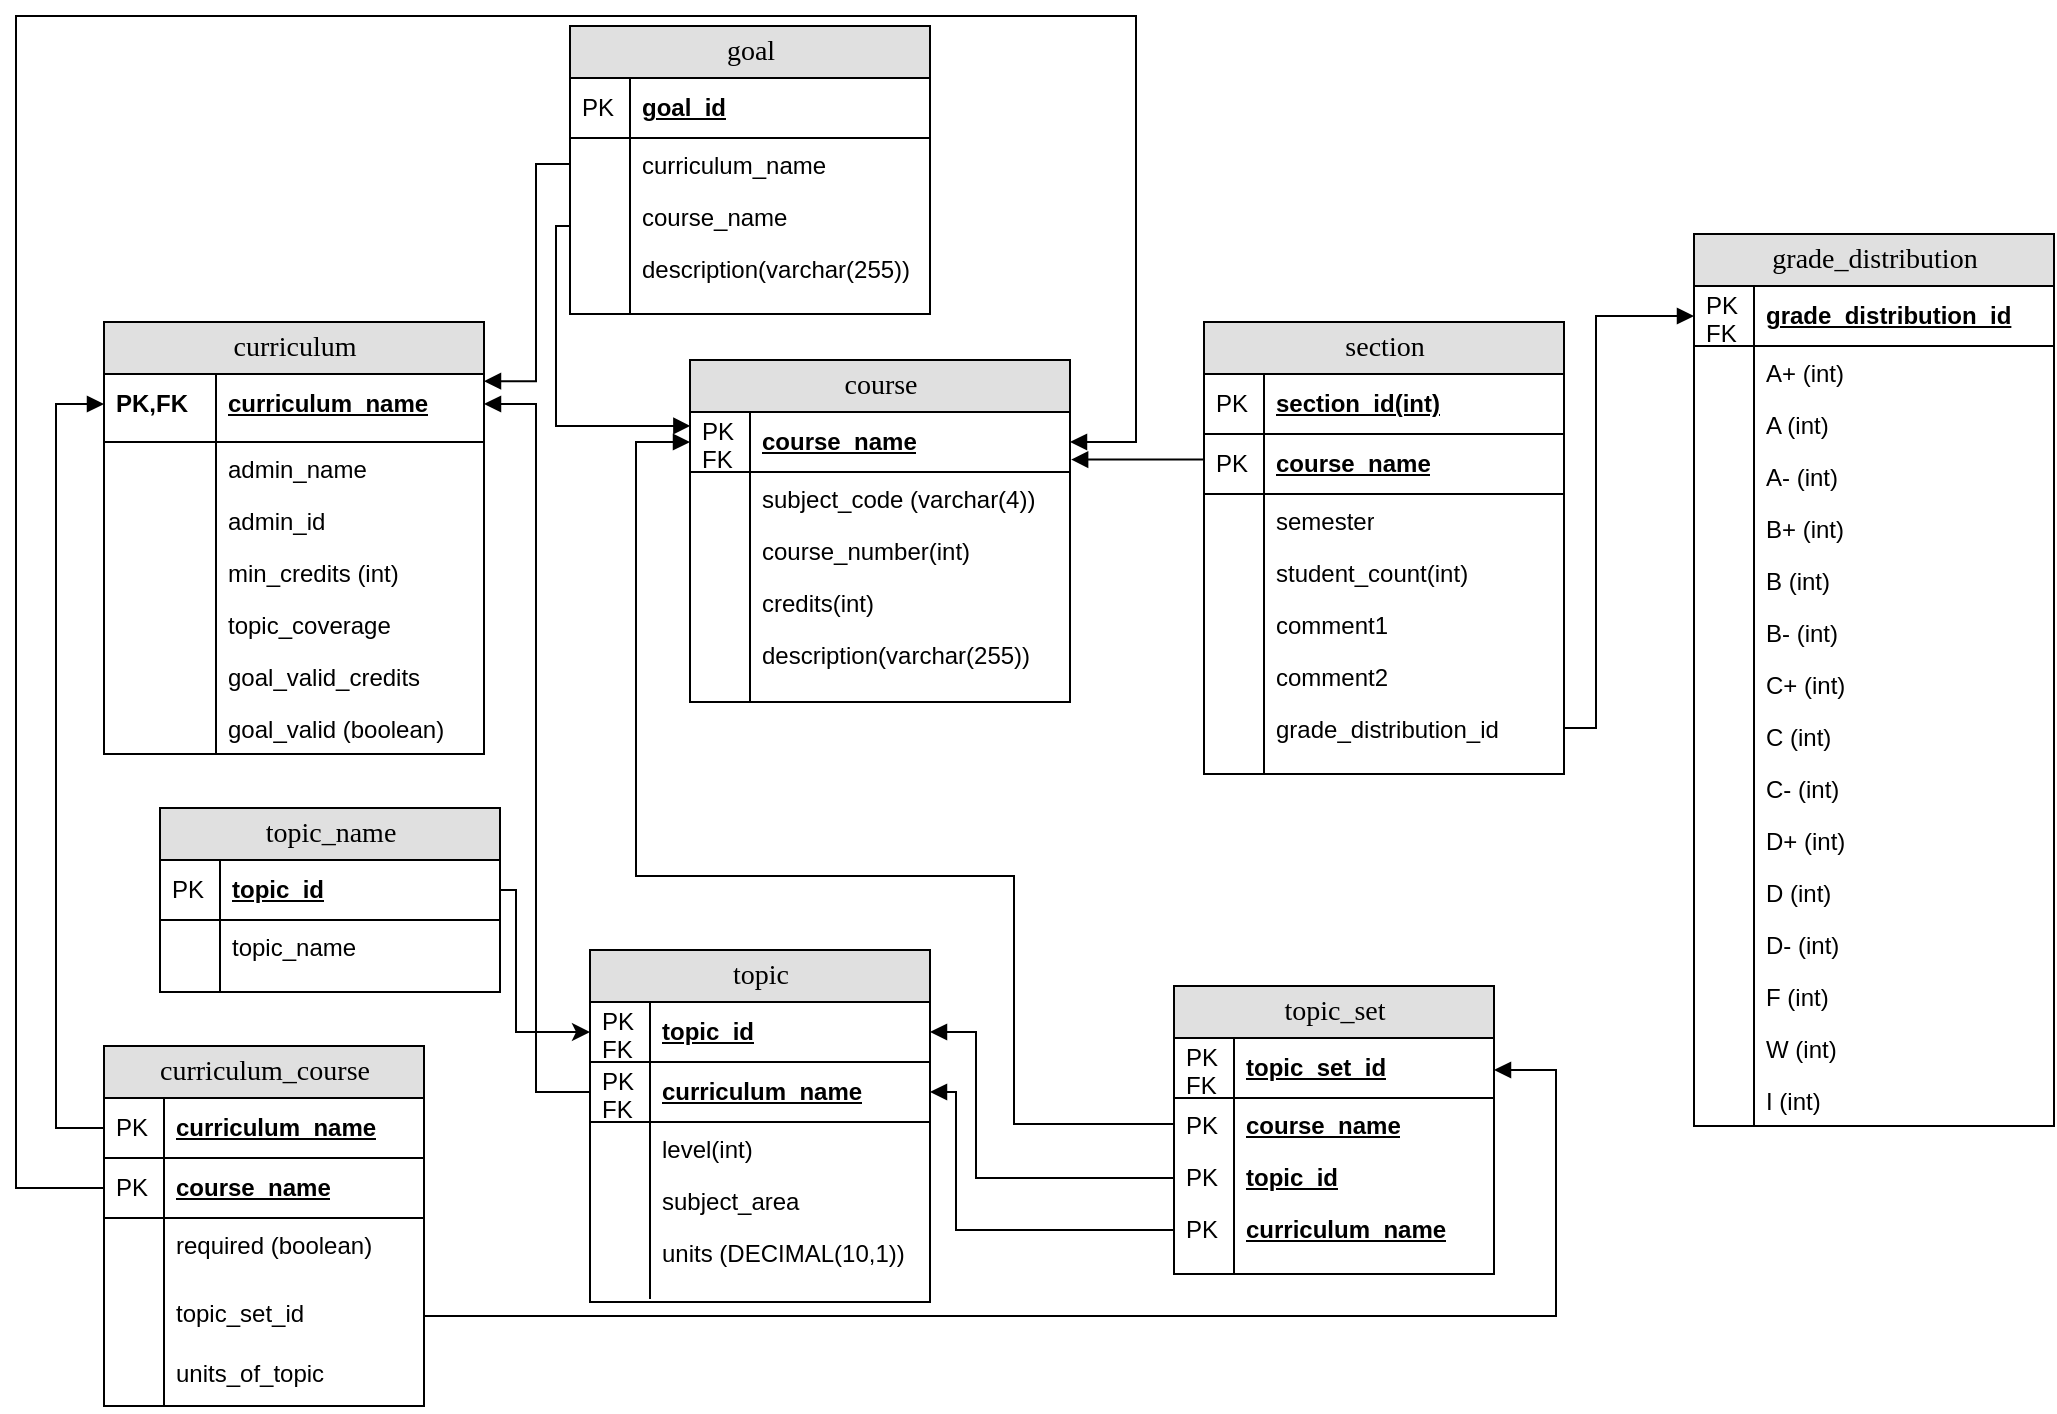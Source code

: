 <mxfile version="10.6.0" type="device"><diagram name="Page-1" id="e56a1550-8fbb-45ad-956c-1786394a9013"><mxGraphModel dx="1010" dy="550" grid="1" gridSize="10" guides="1" tooltips="1" connect="1" arrows="1" fold="1" page="1" pageScale="1" pageWidth="1100" pageHeight="850" background="#ffffff" math="0" shadow="0"><root><mxCell id="0"/><mxCell id="1" parent="0"/><mxCell id="2e49270ec7c68f3f-1" value="curriculum" style="swimlane;html=1;fontStyle=0;childLayout=stackLayout;horizontal=1;startSize=26;fillColor=#e0e0e0;horizontalStack=0;resizeParent=1;resizeLast=0;collapsible=1;marginBottom=0;swimlaneFillColor=#ffffff;align=center;rounded=0;shadow=0;comic=0;labelBackgroundColor=none;strokeColor=#000000;strokeWidth=1;fontFamily=Verdana;fontSize=14;fontColor=#000000;" parent="1" vertex="1"><mxGeometry x="84" y="220" width="190" height="216" as="geometry"/></mxCell><mxCell id="2e49270ec7c68f3f-2" value="curriculum_name" style="shape=partialRectangle;top=0;left=0;right=0;bottom=0;html=1;align=left;verticalAlign=middle;fillColor=none;spacingLeft=60;spacingRight=4;whiteSpace=wrap;overflow=hidden;rotatable=0;points=[[0,0.5],[1,0.5]];portConstraint=eastwest;dropTarget=0;fontStyle=5;" parent="2e49270ec7c68f3f-1" vertex="1"><mxGeometry y="26" width="190" height="30" as="geometry"/></mxCell><mxCell id="2e49270ec7c68f3f-3" value="PK,FK" style="shape=partialRectangle;fontStyle=1;top=0;left=0;bottom=0;html=1;fillColor=none;align=left;verticalAlign=middle;spacingLeft=4;spacingRight=4;whiteSpace=wrap;overflow=hidden;rotatable=0;points=[];portConstraint=eastwest;part=1;" parent="2e49270ec7c68f3f-2" vertex="1" connectable="0"><mxGeometry width="56" height="30" as="geometry"/></mxCell><mxCell id="2e49270ec7c68f3f-4" value="" style="shape=partialRectangle;top=0;left=0;right=0;bottom=1;html=1;align=left;verticalAlign=middle;fillColor=none;spacingLeft=60;spacingRight=4;whiteSpace=wrap;overflow=hidden;rotatable=0;points=[[0,0.5],[1,0.5]];portConstraint=eastwest;dropTarget=0;fontStyle=5;" parent="2e49270ec7c68f3f-1" vertex="1"><mxGeometry y="56" width="190" height="4" as="geometry"/></mxCell><mxCell id="2e49270ec7c68f3f-5" value="" style="shape=partialRectangle;fontStyle=1;top=0;left=0;bottom=0;html=1;fillColor=none;align=left;verticalAlign=middle;spacingLeft=4;spacingRight=4;whiteSpace=wrap;overflow=hidden;rotatable=0;points=[];portConstraint=eastwest;part=1;" parent="2e49270ec7c68f3f-4" vertex="1" connectable="0"><mxGeometry width="56" height="4" as="geometry"/></mxCell><mxCell id="2e49270ec7c68f3f-6" value="admin_name" style="shape=partialRectangle;top=0;left=0;right=0;bottom=0;html=1;align=left;verticalAlign=top;fillColor=none;spacingLeft=60;spacingRight=4;whiteSpace=wrap;overflow=hidden;rotatable=0;points=[[0,0.5],[1,0.5]];portConstraint=eastwest;dropTarget=0;" parent="2e49270ec7c68f3f-1" vertex="1"><mxGeometry y="60" width="190" height="26" as="geometry"/></mxCell><mxCell id="2e49270ec7c68f3f-7" value="" style="shape=partialRectangle;top=0;left=0;bottom=0;html=1;fillColor=none;align=left;verticalAlign=top;spacingLeft=4;spacingRight=4;whiteSpace=wrap;overflow=hidden;rotatable=0;points=[];portConstraint=eastwest;part=1;" parent="2e49270ec7c68f3f-6" vertex="1" connectable="0"><mxGeometry width="56" height="26" as="geometry"/></mxCell><mxCell id="1NP_ENVJfkthEMLnDEpo-22" value="admin_id" style="shape=partialRectangle;top=0;left=0;right=0;bottom=0;html=1;align=left;verticalAlign=top;fillColor=none;spacingLeft=60;spacingRight=4;whiteSpace=wrap;overflow=hidden;rotatable=0;points=[[0,0.5],[1,0.5]];portConstraint=eastwest;dropTarget=0;" parent="2e49270ec7c68f3f-1" vertex="1"><mxGeometry y="86" width="190" height="26" as="geometry"/></mxCell><mxCell id="1NP_ENVJfkthEMLnDEpo-23" value="" style="shape=partialRectangle;top=0;left=0;bottom=0;html=1;fillColor=none;align=left;verticalAlign=top;spacingLeft=4;spacingRight=4;whiteSpace=wrap;overflow=hidden;rotatable=0;points=[];portConstraint=eastwest;part=1;" parent="1NP_ENVJfkthEMLnDEpo-22" vertex="1" connectable="0"><mxGeometry width="56" height="26" as="geometry"/></mxCell><mxCell id="1NP_ENVJfkthEMLnDEpo-17" value="min_credits (int)" style="shape=partialRectangle;top=0;left=0;right=0;bottom=0;html=1;align=left;verticalAlign=top;fillColor=none;spacingLeft=60;spacingRight=4;whiteSpace=wrap;overflow=hidden;rotatable=0;points=[[0,0.5],[1,0.5]];portConstraint=eastwest;dropTarget=0;" parent="2e49270ec7c68f3f-1" vertex="1"><mxGeometry y="112" width="190" height="26" as="geometry"/></mxCell><mxCell id="1NP_ENVJfkthEMLnDEpo-18" value="" style="shape=partialRectangle;top=0;left=0;bottom=0;html=1;fillColor=none;align=left;verticalAlign=top;spacingLeft=4;spacingRight=4;whiteSpace=wrap;overflow=hidden;rotatable=0;points=[];portConstraint=eastwest;part=1;" parent="1NP_ENVJfkthEMLnDEpo-17" vertex="1" connectable="0"><mxGeometry width="56" height="26" as="geometry"/></mxCell><mxCell id="bF1Doxp5PEbgqjPNnk5F-12" value="topic_coverage" style="shape=partialRectangle;top=0;left=0;right=0;bottom=0;html=1;align=left;verticalAlign=top;fillColor=none;spacingLeft=60;spacingRight=4;whiteSpace=wrap;overflow=hidden;rotatable=0;points=[[0,0.5],[1,0.5]];portConstraint=eastwest;dropTarget=0;" parent="2e49270ec7c68f3f-1" vertex="1"><mxGeometry y="138" width="190" height="26" as="geometry"/></mxCell><mxCell id="bF1Doxp5PEbgqjPNnk5F-13" value="" style="shape=partialRectangle;top=0;left=0;bottom=0;html=1;fillColor=none;align=left;verticalAlign=top;spacingLeft=4;spacingRight=4;whiteSpace=wrap;overflow=hidden;rotatable=0;points=[];portConstraint=eastwest;part=1;" parent="bF1Doxp5PEbgqjPNnk5F-12" vertex="1" connectable="0"><mxGeometry width="56" height="26" as="geometry"/></mxCell><mxCell id="bF1Doxp5PEbgqjPNnk5F-32" value="goal_valid_credits" style="shape=partialRectangle;top=0;left=0;right=0;bottom=0;html=1;align=left;verticalAlign=top;fillColor=none;spacingLeft=60;spacingRight=4;whiteSpace=wrap;overflow=hidden;rotatable=0;points=[[0,0.5],[1,0.5]];portConstraint=eastwest;dropTarget=0;" parent="2e49270ec7c68f3f-1" vertex="1"><mxGeometry y="164" width="190" height="26" as="geometry"/></mxCell><mxCell id="bF1Doxp5PEbgqjPNnk5F-33" value="" style="shape=partialRectangle;top=0;left=0;bottom=0;html=1;fillColor=none;align=left;verticalAlign=top;spacingLeft=4;spacingRight=4;whiteSpace=wrap;overflow=hidden;rotatable=0;points=[];portConstraint=eastwest;part=1;" parent="bF1Doxp5PEbgqjPNnk5F-32" vertex="1" connectable="0"><mxGeometry width="56" height="26" as="geometry"/></mxCell><mxCell id="bF1Doxp5PEbgqjPNnk5F-34" value="goal_valid (boolean)" style="shape=partialRectangle;top=0;left=0;right=0;bottom=0;html=1;align=left;verticalAlign=top;fillColor=none;spacingLeft=60;spacingRight=4;whiteSpace=wrap;overflow=hidden;rotatable=0;points=[[0,0.5],[1,0.5]];portConstraint=eastwest;dropTarget=0;" parent="2e49270ec7c68f3f-1" vertex="1"><mxGeometry y="190" width="190" height="26" as="geometry"/></mxCell><mxCell id="bF1Doxp5PEbgqjPNnk5F-35" value="" style="shape=partialRectangle;top=0;left=0;bottom=0;html=1;fillColor=none;align=left;verticalAlign=top;spacingLeft=4;spacingRight=4;whiteSpace=wrap;overflow=hidden;rotatable=0;points=[];portConstraint=eastwest;part=1;" parent="bF1Doxp5PEbgqjPNnk5F-34" vertex="1" connectable="0"><mxGeometry width="56" height="26" as="geometry"/></mxCell><mxCell id="2e49270ec7c68f3f-8" value="course" style="swimlane;html=1;fontStyle=0;childLayout=stackLayout;horizontal=1;startSize=26;fillColor=#e0e0e0;horizontalStack=0;resizeParent=1;resizeLast=0;collapsible=1;marginBottom=0;swimlaneFillColor=#ffffff;align=center;rounded=0;shadow=0;comic=0;labelBackgroundColor=none;strokeColor=#000000;strokeWidth=1;fontFamily=Verdana;fontSize=14;fontColor=#000000;swimlaneLine=1;" parent="1" vertex="1"><mxGeometry x="377" y="239" width="190" height="171" as="geometry"/></mxCell><mxCell id="1NP_ENVJfkthEMLnDEpo-185" value="course_name&lt;br&gt;" style="shape=partialRectangle;top=0;left=0;right=0;bottom=1;html=1;align=left;verticalAlign=middle;fillColor=none;spacingLeft=34;spacingRight=4;whiteSpace=wrap;overflow=hidden;rotatable=0;points=[[0,0.5],[1,0.5]];portConstraint=eastwest;dropTarget=0;fontStyle=5;" parent="2e49270ec7c68f3f-8" vertex="1"><mxGeometry y="26" width="190" height="30" as="geometry"/></mxCell><mxCell id="1NP_ENVJfkthEMLnDEpo-186" value="PK&lt;br&gt;FK&lt;br&gt;" style="shape=partialRectangle;top=0;left=0;bottom=0;html=1;fillColor=none;align=left;verticalAlign=middle;spacingLeft=4;spacingRight=4;whiteSpace=wrap;overflow=hidden;rotatable=0;points=[];portConstraint=eastwest;part=1;" parent="1NP_ENVJfkthEMLnDEpo-185" vertex="1" connectable="0"><mxGeometry width="30" height="30" as="geometry"/></mxCell><mxCell id="2e49270ec7c68f3f-11" value="subject_code (varchar(4))" style="shape=partialRectangle;top=0;left=0;right=0;bottom=0;html=1;align=left;verticalAlign=top;fillColor=none;spacingLeft=34;spacingRight=4;whiteSpace=wrap;overflow=hidden;rotatable=0;points=[[0,0.5],[1,0.5]];portConstraint=eastwest;dropTarget=0;" parent="2e49270ec7c68f3f-8" vertex="1"><mxGeometry y="56" width="190" height="26" as="geometry"/></mxCell><mxCell id="2e49270ec7c68f3f-12" value="" style="shape=partialRectangle;top=0;left=0;bottom=0;html=1;fillColor=none;align=left;verticalAlign=top;spacingLeft=4;spacingRight=4;whiteSpace=wrap;overflow=hidden;rotatable=0;points=[];portConstraint=eastwest;part=1;" parent="2e49270ec7c68f3f-11" vertex="1" connectable="0"><mxGeometry width="30" height="26" as="geometry"/></mxCell><mxCell id="2e49270ec7c68f3f-13" value="course_number(int)" style="shape=partialRectangle;top=0;left=0;right=0;bottom=0;html=1;align=left;verticalAlign=top;fillColor=none;spacingLeft=34;spacingRight=4;whiteSpace=wrap;overflow=hidden;rotatable=0;points=[[0,0.5],[1,0.5]];portConstraint=eastwest;dropTarget=0;" parent="2e49270ec7c68f3f-8" vertex="1"><mxGeometry y="82" width="190" height="26" as="geometry"/></mxCell><mxCell id="2e49270ec7c68f3f-14" value="" style="shape=partialRectangle;top=0;left=0;bottom=0;html=1;fillColor=none;align=left;verticalAlign=top;spacingLeft=4;spacingRight=4;whiteSpace=wrap;overflow=hidden;rotatable=0;points=[];portConstraint=eastwest;part=1;" parent="2e49270ec7c68f3f-13" vertex="1" connectable="0"><mxGeometry width="30" height="26" as="geometry"/></mxCell><mxCell id="2e49270ec7c68f3f-15" value="credits(int)" style="shape=partialRectangle;top=0;left=0;right=0;bottom=0;html=1;align=left;verticalAlign=top;fillColor=none;spacingLeft=34;spacingRight=4;whiteSpace=wrap;overflow=hidden;rotatable=0;points=[[0,0.5],[1,0.5]];portConstraint=eastwest;dropTarget=0;" parent="2e49270ec7c68f3f-8" vertex="1"><mxGeometry y="108" width="190" height="26" as="geometry"/></mxCell><mxCell id="2e49270ec7c68f3f-16" value="" style="shape=partialRectangle;top=0;left=0;bottom=0;html=1;fillColor=none;align=left;verticalAlign=top;spacingLeft=4;spacingRight=4;whiteSpace=wrap;overflow=hidden;rotatable=0;points=[];portConstraint=eastwest;part=1;" parent="2e49270ec7c68f3f-15" vertex="1" connectable="0"><mxGeometry width="30" height="26" as="geometry"/></mxCell><mxCell id="1NP_ENVJfkthEMLnDEpo-75" value="description(varchar(255))&lt;br&gt;&lt;br&gt;" style="shape=partialRectangle;top=0;left=0;right=0;bottom=0;html=1;align=left;verticalAlign=top;fillColor=none;spacingLeft=34;spacingRight=4;whiteSpace=wrap;overflow=hidden;rotatable=0;points=[[0,0.5],[1,0.5]];portConstraint=eastwest;dropTarget=0;" parent="2e49270ec7c68f3f-8" vertex="1"><mxGeometry y="134" width="190" height="26" as="geometry"/></mxCell><mxCell id="1NP_ENVJfkthEMLnDEpo-76" value="" style="shape=partialRectangle;top=0;left=0;bottom=0;html=1;fillColor=none;align=left;verticalAlign=top;spacingLeft=4;spacingRight=4;whiteSpace=wrap;overflow=hidden;rotatable=0;points=[];portConstraint=eastwest;part=1;" parent="1NP_ENVJfkthEMLnDEpo-75" vertex="1" connectable="0"><mxGeometry width="30" height="26" as="geometry"/></mxCell><mxCell id="2e49270ec7c68f3f-17" value="" style="shape=partialRectangle;top=0;left=0;right=0;bottom=0;html=1;align=left;verticalAlign=top;fillColor=none;spacingLeft=34;spacingRight=4;whiteSpace=wrap;overflow=hidden;rotatable=0;points=[[0,0.5],[1,0.5]];portConstraint=eastwest;dropTarget=0;" parent="2e49270ec7c68f3f-8" vertex="1"><mxGeometry y="160" width="190" height="10" as="geometry"/></mxCell><mxCell id="2e49270ec7c68f3f-18" value="" style="shape=partialRectangle;top=0;left=0;bottom=0;html=1;fillColor=none;align=left;verticalAlign=top;spacingLeft=4;spacingRight=4;whiteSpace=wrap;overflow=hidden;rotatable=0;points=[];portConstraint=eastwest;part=1;" parent="2e49270ec7c68f3f-17" vertex="1" connectable="0"><mxGeometry width="30" height="10" as="geometry"/></mxCell><mxCell id="2e49270ec7c68f3f-19" value="topic" style="swimlane;html=1;fontStyle=0;childLayout=stackLayout;horizontal=1;startSize=26;fillColor=#e0e0e0;horizontalStack=0;resizeParent=1;resizeLast=0;collapsible=1;marginBottom=0;swimlaneFillColor=#ffffff;align=center;rounded=0;shadow=0;comic=0;labelBackgroundColor=none;strokeColor=#000000;strokeWidth=1;fontFamily=Verdana;fontSize=14;fontColor=#000000;" parent="1" vertex="1"><mxGeometry x="327" y="534" width="170" height="176" as="geometry"/></mxCell><mxCell id="1NP_ENVJfkthEMLnDEpo-183" value="topic_id&lt;br&gt;" style="shape=partialRectangle;top=0;left=0;right=0;bottom=1;html=1;align=left;verticalAlign=middle;fillColor=none;spacingLeft=34;spacingRight=4;whiteSpace=wrap;overflow=hidden;rotatable=0;points=[[0,0.5],[1,0.5]];portConstraint=eastwest;dropTarget=0;fontStyle=5;" parent="2e49270ec7c68f3f-19" vertex="1"><mxGeometry y="26" width="170" height="30" as="geometry"/></mxCell><mxCell id="1NP_ENVJfkthEMLnDEpo-184" value="PK&lt;br&gt;FK&lt;br&gt;" style="shape=partialRectangle;top=0;left=0;bottom=0;html=1;fillColor=none;align=left;verticalAlign=middle;spacingLeft=4;spacingRight=4;whiteSpace=wrap;overflow=hidden;rotatable=0;points=[];portConstraint=eastwest;part=1;" parent="1NP_ENVJfkthEMLnDEpo-183" vertex="1" connectable="0"><mxGeometry width="30" height="30" as="geometry"/></mxCell><mxCell id="1NP_ENVJfkthEMLnDEpo-87" value="curriculum_name&lt;br&gt;" style="shape=partialRectangle;top=0;left=0;right=0;bottom=1;html=1;align=left;verticalAlign=middle;fillColor=none;spacingLeft=34;spacingRight=4;whiteSpace=wrap;overflow=hidden;rotatable=0;points=[[0,0.5],[1,0.5]];portConstraint=eastwest;dropTarget=0;fontStyle=5;" parent="2e49270ec7c68f3f-19" vertex="1"><mxGeometry y="56" width="170" height="30" as="geometry"/></mxCell><mxCell id="1NP_ENVJfkthEMLnDEpo-88" value="PK&lt;br&gt;FK&lt;br&gt;" style="shape=partialRectangle;top=0;left=0;bottom=0;html=1;fillColor=none;align=left;verticalAlign=middle;spacingLeft=4;spacingRight=4;whiteSpace=wrap;overflow=hidden;rotatable=0;points=[];portConstraint=eastwest;part=1;" parent="1NP_ENVJfkthEMLnDEpo-87" vertex="1" connectable="0"><mxGeometry width="30" height="30" as="geometry"/></mxCell><mxCell id="2e49270ec7c68f3f-24" value="level(int)" style="shape=partialRectangle;top=0;left=0;right=0;bottom=0;html=1;align=left;verticalAlign=top;fillColor=none;spacingLeft=34;spacingRight=4;whiteSpace=wrap;overflow=hidden;rotatable=0;points=[[0,0.5],[1,0.5]];portConstraint=eastwest;dropTarget=0;" parent="2e49270ec7c68f3f-19" vertex="1"><mxGeometry y="86" width="170" height="26" as="geometry"/></mxCell><mxCell id="2e49270ec7c68f3f-25" value="" style="shape=partialRectangle;top=0;left=0;bottom=0;html=1;fillColor=none;align=left;verticalAlign=top;spacingLeft=4;spacingRight=4;whiteSpace=wrap;overflow=hidden;rotatable=0;points=[];portConstraint=eastwest;part=1;" parent="2e49270ec7c68f3f-24" vertex="1" connectable="0"><mxGeometry width="30" height="26" as="geometry"/></mxCell><mxCell id="2e49270ec7c68f3f-26" value="subject_area" style="shape=partialRectangle;top=0;left=0;right=0;bottom=0;html=1;align=left;verticalAlign=top;fillColor=none;spacingLeft=34;spacingRight=4;whiteSpace=wrap;overflow=hidden;rotatable=0;points=[[0,0.5],[1,0.5]];portConstraint=eastwest;dropTarget=0;" parent="2e49270ec7c68f3f-19" vertex="1"><mxGeometry y="112" width="170" height="26" as="geometry"/></mxCell><mxCell id="2e49270ec7c68f3f-27" value="" style="shape=partialRectangle;top=0;left=0;bottom=0;html=1;fillColor=none;align=left;verticalAlign=top;spacingLeft=4;spacingRight=4;whiteSpace=wrap;overflow=hidden;rotatable=0;points=[];portConstraint=eastwest;part=1;" parent="2e49270ec7c68f3f-26" vertex="1" connectable="0"><mxGeometry width="30" height="26" as="geometry"/></mxCell><mxCell id="1NP_ENVJfkthEMLnDEpo-81" value="units (DECIMAL(10,1))" style="shape=partialRectangle;top=0;left=0;right=0;bottom=0;html=1;align=left;verticalAlign=top;fillColor=none;spacingLeft=34;spacingRight=4;whiteSpace=wrap;overflow=hidden;rotatable=0;points=[[0,0.5],[1,0.5]];portConstraint=eastwest;dropTarget=0;" parent="2e49270ec7c68f3f-19" vertex="1"><mxGeometry y="138" width="170" height="26" as="geometry"/></mxCell><mxCell id="1NP_ENVJfkthEMLnDEpo-82" value="" style="shape=partialRectangle;top=0;left=0;bottom=0;html=1;fillColor=none;align=left;verticalAlign=top;spacingLeft=4;spacingRight=4;whiteSpace=wrap;overflow=hidden;rotatable=0;points=[];portConstraint=eastwest;part=1;" parent="1NP_ENVJfkthEMLnDEpo-81" vertex="1" connectable="0"><mxGeometry width="30" height="26" as="geometry"/></mxCell><mxCell id="2e49270ec7c68f3f-28" value="" style="shape=partialRectangle;top=0;left=0;right=0;bottom=0;html=1;align=left;verticalAlign=top;fillColor=none;spacingLeft=34;spacingRight=4;whiteSpace=wrap;overflow=hidden;rotatable=0;points=[[0,0.5],[1,0.5]];portConstraint=eastwest;dropTarget=0;" parent="2e49270ec7c68f3f-19" vertex="1"><mxGeometry y="164" width="170" height="10" as="geometry"/></mxCell><mxCell id="2e49270ec7c68f3f-29" value="" style="shape=partialRectangle;top=0;left=0;bottom=0;html=1;fillColor=none;align=left;verticalAlign=top;spacingLeft=4;spacingRight=4;whiteSpace=wrap;overflow=hidden;rotatable=0;points=[];portConstraint=eastwest;part=1;" parent="2e49270ec7c68f3f-28" vertex="1" connectable="0"><mxGeometry width="30" height="10" as="geometry"/></mxCell><mxCell id="2e49270ec7c68f3f-30" value="topic_set" style="swimlane;html=1;fontStyle=0;childLayout=stackLayout;horizontal=1;startSize=26;fillColor=#e0e0e0;horizontalStack=0;resizeParent=1;resizeLast=0;collapsible=1;marginBottom=0;swimlaneFillColor=#ffffff;align=center;rounded=0;shadow=0;comic=0;labelBackgroundColor=none;strokeColor=#000000;strokeWidth=1;fontFamily=Verdana;fontSize=14;fontColor=#000000;" parent="1" vertex="1"><mxGeometry x="619" y="552" width="160" height="144" as="geometry"/></mxCell><mxCell id="1NP_ENVJfkthEMLnDEpo-83" value="topic_set_id" style="shape=partialRectangle;top=0;left=0;right=0;bottom=1;html=1;align=left;verticalAlign=middle;fillColor=none;spacingLeft=34;spacingRight=4;whiteSpace=wrap;overflow=hidden;rotatable=0;points=[[0,0.5],[1,0.5]];portConstraint=eastwest;dropTarget=0;fontStyle=5;" parent="2e49270ec7c68f3f-30" vertex="1"><mxGeometry y="26" width="160" height="30" as="geometry"/></mxCell><mxCell id="1NP_ENVJfkthEMLnDEpo-84" value="PK&lt;br&gt;FK&lt;br&gt;" style="shape=partialRectangle;top=0;left=0;bottom=0;html=1;fillColor=none;align=left;verticalAlign=middle;spacingLeft=4;spacingRight=4;whiteSpace=wrap;overflow=hidden;rotatable=0;points=[];portConstraint=eastwest;part=1;" parent="1NP_ENVJfkthEMLnDEpo-83" vertex="1" connectable="0"><mxGeometry width="30" height="30" as="geometry"/></mxCell><mxCell id="2e49270ec7c68f3f-33" value="&lt;span&gt;course_name&lt;/span&gt;" style="shape=partialRectangle;top=0;left=0;right=0;bottom=0;html=1;align=left;verticalAlign=top;fillColor=none;spacingLeft=34;spacingRight=4;whiteSpace=wrap;overflow=hidden;rotatable=0;points=[[0,0.5],[1,0.5]];portConstraint=eastwest;dropTarget=0;fontStyle=5" parent="2e49270ec7c68f3f-30" vertex="1"><mxGeometry y="56" width="160" height="26" as="geometry"/></mxCell><mxCell id="2e49270ec7c68f3f-34" value="PK" style="shape=partialRectangle;top=0;left=0;bottom=0;html=1;fillColor=none;align=left;verticalAlign=top;spacingLeft=4;spacingRight=4;whiteSpace=wrap;overflow=hidden;rotatable=0;points=[];portConstraint=eastwest;part=1;" parent="2e49270ec7c68f3f-33" vertex="1" connectable="0"><mxGeometry width="30" height="26" as="geometry"/></mxCell><mxCell id="bF1Doxp5PEbgqjPNnk5F-4" value="&lt;span&gt;topic_id&lt;/span&gt;&lt;br&gt;" style="shape=partialRectangle;top=0;left=0;right=0;bottom=0;html=1;align=left;verticalAlign=top;fillColor=none;spacingLeft=34;spacingRight=4;whiteSpace=wrap;overflow=hidden;rotatable=0;points=[[0,0.5],[1,0.5]];portConstraint=eastwest;dropTarget=0;fontStyle=5" parent="2e49270ec7c68f3f-30" vertex="1"><mxGeometry y="82" width="160" height="26" as="geometry"/></mxCell><mxCell id="bF1Doxp5PEbgqjPNnk5F-5" value="PK" style="shape=partialRectangle;top=0;left=0;bottom=0;html=1;fillColor=none;align=left;verticalAlign=top;spacingLeft=4;spacingRight=4;whiteSpace=wrap;overflow=hidden;rotatable=0;points=[];portConstraint=eastwest;part=1;" parent="bF1Doxp5PEbgqjPNnk5F-4" vertex="1" connectable="0"><mxGeometry width="30" height="26" as="geometry"/></mxCell><mxCell id="bF1Doxp5PEbgqjPNnk5F-6" value="&lt;span&gt;curriculum_name&lt;/span&gt;&lt;br&gt;" style="shape=partialRectangle;top=0;left=0;right=0;bottom=0;html=1;align=left;verticalAlign=top;fillColor=none;spacingLeft=34;spacingRight=4;whiteSpace=wrap;overflow=hidden;rotatable=0;points=[[0,0.5],[1,0.5]];portConstraint=eastwest;dropTarget=0;fontStyle=5" parent="2e49270ec7c68f3f-30" vertex="1"><mxGeometry y="108" width="160" height="26" as="geometry"/></mxCell><mxCell id="bF1Doxp5PEbgqjPNnk5F-7" value="PK" style="shape=partialRectangle;top=0;left=0;bottom=0;html=1;fillColor=none;align=left;verticalAlign=top;spacingLeft=4;spacingRight=4;whiteSpace=wrap;overflow=hidden;rotatable=0;points=[];portConstraint=eastwest;part=1;" parent="bF1Doxp5PEbgqjPNnk5F-6" vertex="1" connectable="0"><mxGeometry width="30" height="26" as="geometry"/></mxCell><mxCell id="2e49270ec7c68f3f-39" value="" style="shape=partialRectangle;top=0;left=0;right=0;bottom=0;html=1;align=left;verticalAlign=top;fillColor=none;spacingLeft=34;spacingRight=4;whiteSpace=wrap;overflow=hidden;rotatable=0;points=[[0,0.5],[1,0.5]];portConstraint=eastwest;dropTarget=0;" parent="2e49270ec7c68f3f-30" vertex="1"><mxGeometry y="134" width="160" height="10" as="geometry"/></mxCell><mxCell id="2e49270ec7c68f3f-40" value="" style="shape=partialRectangle;top=0;left=0;bottom=0;html=1;fillColor=none;align=left;verticalAlign=top;spacingLeft=4;spacingRight=4;whiteSpace=wrap;overflow=hidden;rotatable=0;points=[];portConstraint=eastwest;part=1;" parent="2e49270ec7c68f3f-39" vertex="1" connectable="0"><mxGeometry width="30" height="10" as="geometry"/></mxCell><mxCell id="2e49270ec7c68f3f-80" value="curriculum_course" style="swimlane;html=1;fontStyle=0;childLayout=stackLayout;horizontal=1;startSize=26;fillColor=#e0e0e0;horizontalStack=0;resizeParent=1;resizeLast=0;collapsible=1;marginBottom=0;swimlaneFillColor=#ffffff;align=center;rounded=0;shadow=0;comic=0;labelBackgroundColor=none;strokeColor=#000000;strokeWidth=1;fontFamily=Verdana;fontSize=14;fontColor=#000000;" parent="1" vertex="1"><mxGeometry x="84" y="582" width="160" height="180" as="geometry"/></mxCell><mxCell id="1NP_ENVJfkthEMLnDEpo-202" value="curriculum_name&lt;br&gt;" style="shape=partialRectangle;top=0;left=0;right=0;bottom=1;html=1;align=left;verticalAlign=middle;fillColor=none;spacingLeft=34;spacingRight=4;whiteSpace=wrap;overflow=hidden;rotatable=0;points=[[0,0.5],[1,0.5]];portConstraint=eastwest;dropTarget=0;fontStyle=5;" parent="2e49270ec7c68f3f-80" vertex="1"><mxGeometry y="26" width="160" height="30" as="geometry"/></mxCell><mxCell id="1NP_ENVJfkthEMLnDEpo-203" value="PK" style="shape=partialRectangle;top=0;left=0;bottom=0;html=1;fillColor=none;align=left;verticalAlign=middle;spacingLeft=4;spacingRight=4;whiteSpace=wrap;overflow=hidden;rotatable=0;points=[];portConstraint=eastwest;part=1;" parent="1NP_ENVJfkthEMLnDEpo-202" vertex="1" connectable="0"><mxGeometry width="30" height="30" as="geometry"/></mxCell><mxCell id="2e49270ec7c68f3f-81" value="course_name&lt;br&gt;" style="shape=partialRectangle;top=0;left=0;right=0;bottom=1;html=1;align=left;verticalAlign=middle;fillColor=none;spacingLeft=34;spacingRight=4;whiteSpace=wrap;overflow=hidden;rotatable=0;points=[[0,0.5],[1,0.5]];portConstraint=eastwest;dropTarget=0;fontStyle=5;" parent="2e49270ec7c68f3f-80" vertex="1"><mxGeometry y="56" width="160" height="30" as="geometry"/></mxCell><mxCell id="2e49270ec7c68f3f-82" value="PK" style="shape=partialRectangle;top=0;left=0;bottom=0;html=1;fillColor=none;align=left;verticalAlign=middle;spacingLeft=4;spacingRight=4;whiteSpace=wrap;overflow=hidden;rotatable=0;points=[];portConstraint=eastwest;part=1;" parent="2e49270ec7c68f3f-81" vertex="1" connectable="0"><mxGeometry width="30" height="30" as="geometry"/></mxCell><mxCell id="2e49270ec7c68f3f-83" value="required (boolean)" style="shape=partialRectangle;top=0;left=0;right=0;bottom=0;html=1;align=left;verticalAlign=top;fillColor=none;spacingLeft=34;spacingRight=4;whiteSpace=wrap;overflow=hidden;rotatable=0;points=[[0,0.5],[1,0.5]];portConstraint=eastwest;dropTarget=0;" parent="2e49270ec7c68f3f-80" vertex="1"><mxGeometry y="86" width="160" height="34" as="geometry"/></mxCell><mxCell id="2e49270ec7c68f3f-84" value="" style="shape=partialRectangle;top=0;left=0;bottom=0;html=1;fillColor=none;align=left;verticalAlign=top;spacingLeft=4;spacingRight=4;whiteSpace=wrap;overflow=hidden;rotatable=0;points=[];portConstraint=eastwest;part=1;" parent="2e49270ec7c68f3f-83" vertex="1" connectable="0"><mxGeometry width="30" height="34" as="geometry"/></mxCell><mxCell id="2e49270ec7c68f3f-85" value="topic_set_id" style="shape=partialRectangle;top=0;left=0;right=0;bottom=0;html=1;align=left;verticalAlign=top;fillColor=none;spacingLeft=34;spacingRight=4;whiteSpace=wrap;overflow=hidden;rotatable=0;points=[[0,0.5],[1,0.5]];portConstraint=eastwest;dropTarget=0;" parent="2e49270ec7c68f3f-80" vertex="1"><mxGeometry y="120" width="160" height="30" as="geometry"/></mxCell><mxCell id="2e49270ec7c68f3f-86" value="" style="shape=partialRectangle;top=0;left=0;bottom=0;html=1;fillColor=none;align=left;verticalAlign=top;spacingLeft=4;spacingRight=4;whiteSpace=wrap;overflow=hidden;rotatable=0;points=[];portConstraint=eastwest;part=1;" parent="2e49270ec7c68f3f-85" vertex="1" connectable="0"><mxGeometry width="30" height="30" as="geometry"/></mxCell><mxCell id="bF1Doxp5PEbgqjPNnk5F-10" value="units_of_topic" style="shape=partialRectangle;top=0;left=0;right=0;bottom=0;html=1;align=left;verticalAlign=top;fillColor=none;spacingLeft=34;spacingRight=4;whiteSpace=wrap;overflow=hidden;rotatable=0;points=[[0,0.5],[1,0.5]];portConstraint=eastwest;dropTarget=0;" parent="2e49270ec7c68f3f-80" vertex="1"><mxGeometry y="150" width="160" height="30" as="geometry"/></mxCell><mxCell id="bF1Doxp5PEbgqjPNnk5F-11" value="" style="shape=partialRectangle;top=0;left=0;bottom=0;html=1;fillColor=none;align=left;verticalAlign=top;spacingLeft=4;spacingRight=4;whiteSpace=wrap;overflow=hidden;rotatable=0;points=[];portConstraint=eastwest;part=1;" parent="bF1Doxp5PEbgqjPNnk5F-10" vertex="1" connectable="0"><mxGeometry width="30" height="30" as="geometry"/></mxCell><mxCell id="1NP_ENVJfkthEMLnDEpo-91" value="goal" style="swimlane;html=1;fontStyle=0;childLayout=stackLayout;horizontal=1;startSize=26;fillColor=#e0e0e0;horizontalStack=0;resizeParent=1;resizeLast=0;collapsible=1;marginBottom=0;swimlaneFillColor=#ffffff;align=center;rounded=0;shadow=0;comic=0;labelBackgroundColor=none;strokeColor=#000000;strokeWidth=1;fontFamily=Verdana;fontSize=14;fontColor=#000000;swimlaneLine=1;" parent="1" vertex="1"><mxGeometry x="317" y="72" width="180" height="144" as="geometry"/></mxCell><mxCell id="1NP_ENVJfkthEMLnDEpo-92" value="goal_id" style="shape=partialRectangle;top=0;left=0;right=0;bottom=1;html=1;align=left;verticalAlign=middle;fillColor=none;spacingLeft=34;spacingRight=4;whiteSpace=wrap;overflow=hidden;rotatable=0;points=[[0,0.5],[1,0.5]];portConstraint=eastwest;dropTarget=0;fontStyle=5;" parent="1NP_ENVJfkthEMLnDEpo-91" vertex="1"><mxGeometry y="26" width="180" height="30" as="geometry"/></mxCell><mxCell id="1NP_ENVJfkthEMLnDEpo-93" value="PK&lt;br&gt;" style="shape=partialRectangle;top=0;left=0;bottom=0;html=1;fillColor=none;align=left;verticalAlign=middle;spacingLeft=4;spacingRight=4;whiteSpace=wrap;overflow=hidden;rotatable=0;points=[];portConstraint=eastwest;part=1;" parent="1NP_ENVJfkthEMLnDEpo-92" vertex="1" connectable="0"><mxGeometry width="30" height="30" as="geometry"/></mxCell><mxCell id="1NP_ENVJfkthEMLnDEpo-94" value="curriculum_name" style="shape=partialRectangle;top=0;left=0;right=0;bottom=0;html=1;align=left;verticalAlign=top;fillColor=none;spacingLeft=34;spacingRight=4;whiteSpace=wrap;overflow=hidden;rotatable=0;points=[[0,0.5],[1,0.5]];portConstraint=eastwest;dropTarget=0;" parent="1NP_ENVJfkthEMLnDEpo-91" vertex="1"><mxGeometry y="56" width="180" height="26" as="geometry"/></mxCell><mxCell id="1NP_ENVJfkthEMLnDEpo-95" value="" style="shape=partialRectangle;top=0;left=0;bottom=0;html=1;fillColor=none;align=left;verticalAlign=top;spacingLeft=4;spacingRight=4;whiteSpace=wrap;overflow=hidden;rotatable=0;points=[];portConstraint=eastwest;part=1;" parent="1NP_ENVJfkthEMLnDEpo-94" vertex="1" connectable="0"><mxGeometry width="30" height="26" as="geometry"/></mxCell><mxCell id="bF1Doxp5PEbgqjPNnk5F-26" value="course_name" style="shape=partialRectangle;top=0;left=0;right=0;bottom=0;html=1;align=left;verticalAlign=top;fillColor=none;spacingLeft=34;spacingRight=4;whiteSpace=wrap;overflow=hidden;rotatable=0;points=[[0,0.5],[1,0.5]];portConstraint=eastwest;dropTarget=0;" parent="1NP_ENVJfkthEMLnDEpo-91" vertex="1"><mxGeometry y="82" width="180" height="26" as="geometry"/></mxCell><mxCell id="bF1Doxp5PEbgqjPNnk5F-27" value="" style="shape=partialRectangle;top=0;left=0;bottom=0;html=1;fillColor=none;align=left;verticalAlign=top;spacingLeft=4;spacingRight=4;whiteSpace=wrap;overflow=hidden;rotatable=0;points=[];portConstraint=eastwest;part=1;" parent="bF1Doxp5PEbgqjPNnk5F-26" vertex="1" connectable="0"><mxGeometry width="30" height="26" as="geometry"/></mxCell><mxCell id="bF1Doxp5PEbgqjPNnk5F-24" value="description(varchar(255))" style="shape=partialRectangle;top=0;left=0;right=0;bottom=0;html=1;align=left;verticalAlign=top;fillColor=none;spacingLeft=34;spacingRight=4;whiteSpace=wrap;overflow=hidden;rotatable=0;points=[[0,0.5],[1,0.5]];portConstraint=eastwest;dropTarget=0;" parent="1NP_ENVJfkthEMLnDEpo-91" vertex="1"><mxGeometry y="108" width="180" height="26" as="geometry"/></mxCell><mxCell id="bF1Doxp5PEbgqjPNnk5F-25" value="" style="shape=partialRectangle;top=0;left=0;bottom=0;html=1;fillColor=none;align=left;verticalAlign=top;spacingLeft=4;spacingRight=4;whiteSpace=wrap;overflow=hidden;rotatable=0;points=[];portConstraint=eastwest;part=1;" parent="bF1Doxp5PEbgqjPNnk5F-24" vertex="1" connectable="0"><mxGeometry width="30" height="26" as="geometry"/></mxCell><mxCell id="1NP_ENVJfkthEMLnDEpo-104" value="" style="shape=partialRectangle;top=0;left=0;right=0;bottom=0;html=1;align=left;verticalAlign=top;fillColor=none;spacingLeft=34;spacingRight=4;whiteSpace=wrap;overflow=hidden;rotatable=0;points=[[0,0.5],[1,0.5]];portConstraint=eastwest;dropTarget=0;" parent="1NP_ENVJfkthEMLnDEpo-91" vertex="1"><mxGeometry y="134" width="180" height="10" as="geometry"/></mxCell><mxCell id="1NP_ENVJfkthEMLnDEpo-105" value="" style="shape=partialRectangle;top=0;left=0;bottom=0;html=1;fillColor=none;align=left;verticalAlign=top;spacingLeft=4;spacingRight=4;whiteSpace=wrap;overflow=hidden;rotatable=0;points=[];portConstraint=eastwest;part=1;" parent="1NP_ENVJfkthEMLnDEpo-104" vertex="1" connectable="0"><mxGeometry width="30" height="10" as="geometry"/></mxCell><mxCell id="1NP_ENVJfkthEMLnDEpo-117" value="section" style="swimlane;html=1;fontStyle=0;childLayout=stackLayout;horizontal=1;startSize=26;fillColor=#e0e0e0;horizontalStack=0;resizeParent=1;resizeLast=0;collapsible=1;marginBottom=0;swimlaneFillColor=#ffffff;align=center;rounded=0;shadow=0;comic=0;labelBackgroundColor=none;strokeColor=#000000;strokeWidth=1;fontFamily=Verdana;fontSize=14;fontColor=#000000;swimlaneLine=1;" parent="1" vertex="1"><mxGeometry x="634" y="220" width="180" height="226" as="geometry"/></mxCell><mxCell id="1NP_ENVJfkthEMLnDEpo-118" value="section_id(int)" style="shape=partialRectangle;top=0;left=0;right=0;bottom=1;html=1;align=left;verticalAlign=middle;fillColor=none;spacingLeft=34;spacingRight=4;whiteSpace=wrap;overflow=hidden;rotatable=0;points=[[0,0.5],[1,0.5]];portConstraint=eastwest;dropTarget=0;fontStyle=5;" parent="1NP_ENVJfkthEMLnDEpo-117" vertex="1"><mxGeometry y="26" width="180" height="30" as="geometry"/></mxCell><mxCell id="1NP_ENVJfkthEMLnDEpo-119" value="PK" style="shape=partialRectangle;top=0;left=0;bottom=0;html=1;fillColor=none;align=left;verticalAlign=middle;spacingLeft=4;spacingRight=4;whiteSpace=wrap;overflow=hidden;rotatable=0;points=[];portConstraint=eastwest;part=1;" parent="1NP_ENVJfkthEMLnDEpo-118" vertex="1" connectable="0"><mxGeometry width="30" height="30" as="geometry"/></mxCell><mxCell id="1NP_ENVJfkthEMLnDEpo-126" value="&lt;b&gt;&lt;u&gt;course_name&lt;/u&gt;&lt;/b&gt;" style="shape=partialRectangle;top=0;left=0;right=0;bottom=1;html=1;align=left;verticalAlign=middle;fillColor=none;spacingLeft=34;spacingRight=4;whiteSpace=wrap;overflow=hidden;rotatable=0;points=[[0,0.5],[1,0.5]];portConstraint=eastwest;dropTarget=0;fontStyle=5;" parent="1NP_ENVJfkthEMLnDEpo-117" vertex="1"><mxGeometry y="56" width="180" height="30" as="geometry"/></mxCell><mxCell id="1NP_ENVJfkthEMLnDEpo-127" value="PK" style="shape=partialRectangle;top=0;left=0;bottom=0;html=1;fillColor=none;align=left;verticalAlign=middle;spacingLeft=4;spacingRight=4;whiteSpace=wrap;overflow=hidden;rotatable=0;points=[];portConstraint=eastwest;part=1;" parent="1NP_ENVJfkthEMLnDEpo-126" vertex="1" connectable="0"><mxGeometry width="30" height="30" as="geometry"/></mxCell><mxCell id="1NP_ENVJfkthEMLnDEpo-120" value="semester&lt;br&gt;" style="shape=partialRectangle;top=0;left=0;right=0;bottom=0;html=1;align=left;verticalAlign=top;fillColor=none;spacingLeft=34;spacingRight=4;whiteSpace=wrap;overflow=hidden;rotatable=0;points=[[0,0.5],[1,0.5]];portConstraint=eastwest;dropTarget=0;" parent="1NP_ENVJfkthEMLnDEpo-117" vertex="1"><mxGeometry y="86" width="180" height="26" as="geometry"/></mxCell><mxCell id="1NP_ENVJfkthEMLnDEpo-121" value="" style="shape=partialRectangle;top=0;left=0;bottom=0;html=1;fillColor=none;align=left;verticalAlign=top;spacingLeft=4;spacingRight=4;whiteSpace=wrap;overflow=hidden;rotatable=0;points=[];portConstraint=eastwest;part=1;" parent="1NP_ENVJfkthEMLnDEpo-120" vertex="1" connectable="0"><mxGeometry width="30" height="26" as="geometry"/></mxCell><mxCell id="1NP_ENVJfkthEMLnDEpo-128" value="student_count(int)&lt;br&gt;" style="shape=partialRectangle;top=0;left=0;right=0;bottom=0;html=1;align=left;verticalAlign=top;fillColor=none;spacingLeft=34;spacingRight=4;whiteSpace=wrap;overflow=hidden;rotatable=0;points=[[0,0.5],[1,0.5]];portConstraint=eastwest;dropTarget=0;" parent="1NP_ENVJfkthEMLnDEpo-117" vertex="1"><mxGeometry y="112" width="180" height="26" as="geometry"/></mxCell><mxCell id="1NP_ENVJfkthEMLnDEpo-129" value="" style="shape=partialRectangle;top=0;left=0;bottom=0;html=1;fillColor=none;align=left;verticalAlign=top;spacingLeft=4;spacingRight=4;whiteSpace=wrap;overflow=hidden;rotatable=0;points=[];portConstraint=eastwest;part=1;" parent="1NP_ENVJfkthEMLnDEpo-128" vertex="1" connectable="0"><mxGeometry width="30" height="26" as="geometry"/></mxCell><mxCell id="1NP_ENVJfkthEMLnDEpo-130" value="comment1&lt;br&gt;" style="shape=partialRectangle;top=0;left=0;right=0;bottom=0;html=1;align=left;verticalAlign=top;fillColor=none;spacingLeft=34;spacingRight=4;whiteSpace=wrap;overflow=hidden;rotatable=0;points=[[0,0.5],[1,0.5]];portConstraint=eastwest;dropTarget=0;" parent="1NP_ENVJfkthEMLnDEpo-117" vertex="1"><mxGeometry y="138" width="180" height="26" as="geometry"/></mxCell><mxCell id="1NP_ENVJfkthEMLnDEpo-131" value="" style="shape=partialRectangle;top=0;left=0;bottom=0;html=1;fillColor=none;align=left;verticalAlign=top;spacingLeft=4;spacingRight=4;whiteSpace=wrap;overflow=hidden;rotatable=0;points=[];portConstraint=eastwest;part=1;" parent="1NP_ENVJfkthEMLnDEpo-130" vertex="1" connectable="0"><mxGeometry width="30" height="26" as="geometry"/></mxCell><mxCell id="1NP_ENVJfkthEMLnDEpo-132" value="comment2&lt;br&gt;" style="shape=partialRectangle;top=0;left=0;right=0;bottom=0;html=1;align=left;verticalAlign=top;fillColor=none;spacingLeft=34;spacingRight=4;whiteSpace=wrap;overflow=hidden;rotatable=0;points=[[0,0.5],[1,0.5]];portConstraint=eastwest;dropTarget=0;" parent="1NP_ENVJfkthEMLnDEpo-117" vertex="1"><mxGeometry y="164" width="180" height="26" as="geometry"/></mxCell><mxCell id="1NP_ENVJfkthEMLnDEpo-133" value="" style="shape=partialRectangle;top=0;left=0;bottom=0;html=1;fillColor=none;align=left;verticalAlign=top;spacingLeft=4;spacingRight=4;whiteSpace=wrap;overflow=hidden;rotatable=0;points=[];portConstraint=eastwest;part=1;" parent="1NP_ENVJfkthEMLnDEpo-132" vertex="1" connectable="0"><mxGeometry width="30" height="26" as="geometry"/></mxCell><mxCell id="1NP_ENVJfkthEMLnDEpo-124" value="grade_distribution_id" style="shape=partialRectangle;top=0;left=0;right=0;bottom=0;html=1;align=left;verticalAlign=top;fillColor=none;spacingLeft=34;spacingRight=4;whiteSpace=wrap;overflow=hidden;rotatable=0;points=[[0,0.5],[1,0.5]];portConstraint=eastwest;dropTarget=0;" parent="1NP_ENVJfkthEMLnDEpo-117" vertex="1"><mxGeometry y="190" width="180" height="26" as="geometry"/></mxCell><mxCell id="1NP_ENVJfkthEMLnDEpo-125" value="" style="shape=partialRectangle;top=0;left=0;bottom=0;html=1;fillColor=none;align=left;verticalAlign=top;spacingLeft=4;spacingRight=4;whiteSpace=wrap;overflow=hidden;rotatable=0;points=[];portConstraint=eastwest;part=1;" parent="1NP_ENVJfkthEMLnDEpo-124" vertex="1" connectable="0"><mxGeometry width="30" height="26" as="geometry"/></mxCell><mxCell id="1NP_ENVJfkthEMLnDEpo-122" value="" style="shape=partialRectangle;top=0;left=0;right=0;bottom=0;html=1;align=left;verticalAlign=top;fillColor=none;spacingLeft=34;spacingRight=4;whiteSpace=wrap;overflow=hidden;rotatable=0;points=[[0,0.5],[1,0.5]];portConstraint=eastwest;dropTarget=0;" parent="1NP_ENVJfkthEMLnDEpo-117" vertex="1"><mxGeometry y="216" width="180" height="10" as="geometry"/></mxCell><mxCell id="1NP_ENVJfkthEMLnDEpo-123" value="" style="shape=partialRectangle;top=0;left=0;bottom=0;html=1;fillColor=none;align=left;verticalAlign=top;spacingLeft=4;spacingRight=4;whiteSpace=wrap;overflow=hidden;rotatable=0;points=[];portConstraint=eastwest;part=1;" parent="1NP_ENVJfkthEMLnDEpo-122" vertex="1" connectable="0"><mxGeometry width="30" height="10" as="geometry"/></mxCell><mxCell id="1NP_ENVJfkthEMLnDEpo-134" value="grade_distribution" style="swimlane;html=1;fontStyle=0;childLayout=stackLayout;horizontal=1;startSize=26;fillColor=#e0e0e0;horizontalStack=0;resizeParent=1;resizeLast=0;collapsible=1;marginBottom=0;swimlaneFillColor=#ffffff;align=center;rounded=0;shadow=0;comic=0;labelBackgroundColor=none;strokeColor=#000000;strokeWidth=1;fontFamily=Verdana;fontSize=14;fontColor=#000000;swimlaneLine=1;" parent="1" vertex="1"><mxGeometry x="879" y="176" width="180" height="446" as="geometry"/></mxCell><mxCell id="1NP_ENVJfkthEMLnDEpo-135" value="grade_distribution_id" style="shape=partialRectangle;top=0;left=0;right=0;bottom=1;html=1;align=left;verticalAlign=middle;fillColor=none;spacingLeft=34;spacingRight=4;whiteSpace=wrap;overflow=hidden;rotatable=0;points=[[0,0.5],[1,0.5]];portConstraint=eastwest;dropTarget=0;fontStyle=5;" parent="1NP_ENVJfkthEMLnDEpo-134" vertex="1"><mxGeometry y="26" width="180" height="30" as="geometry"/></mxCell><mxCell id="1NP_ENVJfkthEMLnDEpo-136" value="PK&lt;br&gt;FK" style="shape=partialRectangle;top=0;left=0;bottom=0;html=1;fillColor=none;align=left;verticalAlign=middle;spacingLeft=4;spacingRight=4;whiteSpace=wrap;overflow=hidden;rotatable=0;points=[];portConstraint=eastwest;part=1;" parent="1NP_ENVJfkthEMLnDEpo-135" vertex="1" connectable="0"><mxGeometry width="30" height="30" as="geometry"/></mxCell><mxCell id="1NP_ENVJfkthEMLnDEpo-137" value="A+ (int)" style="shape=partialRectangle;top=0;left=0;right=0;bottom=0;html=1;align=left;verticalAlign=top;fillColor=none;spacingLeft=34;spacingRight=4;whiteSpace=wrap;overflow=hidden;rotatable=0;points=[[0,0.5],[1,0.5]];portConstraint=eastwest;dropTarget=0;" parent="1NP_ENVJfkthEMLnDEpo-134" vertex="1"><mxGeometry y="56" width="180" height="26" as="geometry"/></mxCell><mxCell id="1NP_ENVJfkthEMLnDEpo-138" value="" style="shape=partialRectangle;top=0;left=0;bottom=0;html=1;fillColor=none;align=left;verticalAlign=top;spacingLeft=4;spacingRight=4;whiteSpace=wrap;overflow=hidden;rotatable=0;points=[];portConstraint=eastwest;part=1;" parent="1NP_ENVJfkthEMLnDEpo-137" vertex="1" connectable="0"><mxGeometry width="30" height="26" as="geometry"/></mxCell><mxCell id="1NP_ENVJfkthEMLnDEpo-148" value="A (int)" style="shape=partialRectangle;top=0;left=0;right=0;bottom=0;html=1;align=left;verticalAlign=top;fillColor=none;spacingLeft=34;spacingRight=4;whiteSpace=wrap;overflow=hidden;rotatable=0;points=[[0,0.5],[1,0.5]];portConstraint=eastwest;dropTarget=0;" parent="1NP_ENVJfkthEMLnDEpo-134" vertex="1"><mxGeometry y="82" width="180" height="26" as="geometry"/></mxCell><mxCell id="1NP_ENVJfkthEMLnDEpo-149" value="" style="shape=partialRectangle;top=0;left=0;bottom=0;html=1;fillColor=none;align=left;verticalAlign=top;spacingLeft=4;spacingRight=4;whiteSpace=wrap;overflow=hidden;rotatable=0;points=[];portConstraint=eastwest;part=1;" parent="1NP_ENVJfkthEMLnDEpo-148" vertex="1" connectable="0"><mxGeometry width="30" height="26" as="geometry"/></mxCell><mxCell id="1NP_ENVJfkthEMLnDEpo-150" value="A- (int)" style="shape=partialRectangle;top=0;left=0;right=0;bottom=0;html=1;align=left;verticalAlign=top;fillColor=none;spacingLeft=34;spacingRight=4;whiteSpace=wrap;overflow=hidden;rotatable=0;points=[[0,0.5],[1,0.5]];portConstraint=eastwest;dropTarget=0;" parent="1NP_ENVJfkthEMLnDEpo-134" vertex="1"><mxGeometry y="108" width="180" height="26" as="geometry"/></mxCell><mxCell id="1NP_ENVJfkthEMLnDEpo-151" value="" style="shape=partialRectangle;top=0;left=0;bottom=0;html=1;fillColor=none;align=left;verticalAlign=top;spacingLeft=4;spacingRight=4;whiteSpace=wrap;overflow=hidden;rotatable=0;points=[];portConstraint=eastwest;part=1;" parent="1NP_ENVJfkthEMLnDEpo-150" vertex="1" connectable="0"><mxGeometry width="30" height="26" as="geometry"/></mxCell><mxCell id="1NP_ENVJfkthEMLnDEpo-152" value="B+ (int)" style="shape=partialRectangle;top=0;left=0;right=0;bottom=0;html=1;align=left;verticalAlign=top;fillColor=none;spacingLeft=34;spacingRight=4;whiteSpace=wrap;overflow=hidden;rotatable=0;points=[[0,0.5],[1,0.5]];portConstraint=eastwest;dropTarget=0;" parent="1NP_ENVJfkthEMLnDEpo-134" vertex="1"><mxGeometry y="134" width="180" height="26" as="geometry"/></mxCell><mxCell id="1NP_ENVJfkthEMLnDEpo-153" value="" style="shape=partialRectangle;top=0;left=0;bottom=0;html=1;fillColor=none;align=left;verticalAlign=top;spacingLeft=4;spacingRight=4;whiteSpace=wrap;overflow=hidden;rotatable=0;points=[];portConstraint=eastwest;part=1;" parent="1NP_ENVJfkthEMLnDEpo-152" vertex="1" connectable="0"><mxGeometry width="30" height="26" as="geometry"/></mxCell><mxCell id="1NP_ENVJfkthEMLnDEpo-156" value="B (int)" style="shape=partialRectangle;top=0;left=0;right=0;bottom=0;html=1;align=left;verticalAlign=top;fillColor=none;spacingLeft=34;spacingRight=4;whiteSpace=wrap;overflow=hidden;rotatable=0;points=[[0,0.5],[1,0.5]];portConstraint=eastwest;dropTarget=0;" parent="1NP_ENVJfkthEMLnDEpo-134" vertex="1"><mxGeometry y="160" width="180" height="26" as="geometry"/></mxCell><mxCell id="1NP_ENVJfkthEMLnDEpo-157" value="" style="shape=partialRectangle;top=0;left=0;bottom=0;html=1;fillColor=none;align=left;verticalAlign=top;spacingLeft=4;spacingRight=4;whiteSpace=wrap;overflow=hidden;rotatable=0;points=[];portConstraint=eastwest;part=1;" parent="1NP_ENVJfkthEMLnDEpo-156" vertex="1" connectable="0"><mxGeometry width="30" height="26" as="geometry"/></mxCell><mxCell id="1NP_ENVJfkthEMLnDEpo-158" value="B- (int)" style="shape=partialRectangle;top=0;left=0;right=0;bottom=0;html=1;align=left;verticalAlign=top;fillColor=none;spacingLeft=34;spacingRight=4;whiteSpace=wrap;overflow=hidden;rotatable=0;points=[[0,0.5],[1,0.5]];portConstraint=eastwest;dropTarget=0;" parent="1NP_ENVJfkthEMLnDEpo-134" vertex="1"><mxGeometry y="186" width="180" height="26" as="geometry"/></mxCell><mxCell id="1NP_ENVJfkthEMLnDEpo-159" value="" style="shape=partialRectangle;top=0;left=0;bottom=0;html=1;fillColor=none;align=left;verticalAlign=top;spacingLeft=4;spacingRight=4;whiteSpace=wrap;overflow=hidden;rotatable=0;points=[];portConstraint=eastwest;part=1;" parent="1NP_ENVJfkthEMLnDEpo-158" vertex="1" connectable="0"><mxGeometry width="30" height="26" as="geometry"/></mxCell><mxCell id="1NP_ENVJfkthEMLnDEpo-160" value="C+ (int)" style="shape=partialRectangle;top=0;left=0;right=0;bottom=0;html=1;align=left;verticalAlign=top;fillColor=none;spacingLeft=34;spacingRight=4;whiteSpace=wrap;overflow=hidden;rotatable=0;points=[[0,0.5],[1,0.5]];portConstraint=eastwest;dropTarget=0;" parent="1NP_ENVJfkthEMLnDEpo-134" vertex="1"><mxGeometry y="212" width="180" height="26" as="geometry"/></mxCell><mxCell id="1NP_ENVJfkthEMLnDEpo-161" value="" style="shape=partialRectangle;top=0;left=0;bottom=0;html=1;fillColor=none;align=left;verticalAlign=top;spacingLeft=4;spacingRight=4;whiteSpace=wrap;overflow=hidden;rotatable=0;points=[];portConstraint=eastwest;part=1;" parent="1NP_ENVJfkthEMLnDEpo-160" vertex="1" connectable="0"><mxGeometry width="30" height="26" as="geometry"/></mxCell><mxCell id="1NP_ENVJfkthEMLnDEpo-164" value="C (int)" style="shape=partialRectangle;top=0;left=0;right=0;bottom=0;html=1;align=left;verticalAlign=top;fillColor=none;spacingLeft=34;spacingRight=4;whiteSpace=wrap;overflow=hidden;rotatable=0;points=[[0,0.5],[1,0.5]];portConstraint=eastwest;dropTarget=0;" parent="1NP_ENVJfkthEMLnDEpo-134" vertex="1"><mxGeometry y="238" width="180" height="26" as="geometry"/></mxCell><mxCell id="1NP_ENVJfkthEMLnDEpo-165" value="" style="shape=partialRectangle;top=0;left=0;bottom=0;html=1;fillColor=none;align=left;verticalAlign=top;spacingLeft=4;spacingRight=4;whiteSpace=wrap;overflow=hidden;rotatable=0;points=[];portConstraint=eastwest;part=1;" parent="1NP_ENVJfkthEMLnDEpo-164" vertex="1" connectable="0"><mxGeometry width="30" height="26" as="geometry"/></mxCell><mxCell id="1NP_ENVJfkthEMLnDEpo-166" value="C- (int)" style="shape=partialRectangle;top=0;left=0;right=0;bottom=0;html=1;align=left;verticalAlign=top;fillColor=none;spacingLeft=34;spacingRight=4;whiteSpace=wrap;overflow=hidden;rotatable=0;points=[[0,0.5],[1,0.5]];portConstraint=eastwest;dropTarget=0;" parent="1NP_ENVJfkthEMLnDEpo-134" vertex="1"><mxGeometry y="264" width="180" height="26" as="geometry"/></mxCell><mxCell id="1NP_ENVJfkthEMLnDEpo-167" value="" style="shape=partialRectangle;top=0;left=0;bottom=0;html=1;fillColor=none;align=left;verticalAlign=top;spacingLeft=4;spacingRight=4;whiteSpace=wrap;overflow=hidden;rotatable=0;points=[];portConstraint=eastwest;part=1;" parent="1NP_ENVJfkthEMLnDEpo-166" vertex="1" connectable="0"><mxGeometry width="30" height="26" as="geometry"/></mxCell><mxCell id="1NP_ENVJfkthEMLnDEpo-162" value="D+ (int)" style="shape=partialRectangle;top=0;left=0;right=0;bottom=0;html=1;align=left;verticalAlign=top;fillColor=none;spacingLeft=34;spacingRight=4;whiteSpace=wrap;overflow=hidden;rotatable=0;points=[[0,0.5],[1,0.5]];portConstraint=eastwest;dropTarget=0;" parent="1NP_ENVJfkthEMLnDEpo-134" vertex="1"><mxGeometry y="290" width="180" height="26" as="geometry"/></mxCell><mxCell id="1NP_ENVJfkthEMLnDEpo-163" value="" style="shape=partialRectangle;top=0;left=0;bottom=0;html=1;fillColor=none;align=left;verticalAlign=top;spacingLeft=4;spacingRight=4;whiteSpace=wrap;overflow=hidden;rotatable=0;points=[];portConstraint=eastwest;part=1;" parent="1NP_ENVJfkthEMLnDEpo-162" vertex="1" connectable="0"><mxGeometry width="30" height="26" as="geometry"/></mxCell><mxCell id="1NP_ENVJfkthEMLnDEpo-168" value="D (int)" style="shape=partialRectangle;top=0;left=0;right=0;bottom=0;html=1;align=left;verticalAlign=top;fillColor=none;spacingLeft=34;spacingRight=4;whiteSpace=wrap;overflow=hidden;rotatable=0;points=[[0,0.5],[1,0.5]];portConstraint=eastwest;dropTarget=0;" parent="1NP_ENVJfkthEMLnDEpo-134" vertex="1"><mxGeometry y="316" width="180" height="26" as="geometry"/></mxCell><mxCell id="1NP_ENVJfkthEMLnDEpo-169" value="" style="shape=partialRectangle;top=0;left=0;bottom=0;html=1;fillColor=none;align=left;verticalAlign=top;spacingLeft=4;spacingRight=4;whiteSpace=wrap;overflow=hidden;rotatable=0;points=[];portConstraint=eastwest;part=1;" parent="1NP_ENVJfkthEMLnDEpo-168" vertex="1" connectable="0"><mxGeometry width="30" height="26" as="geometry"/></mxCell><mxCell id="1NP_ENVJfkthEMLnDEpo-170" value="D- (int)" style="shape=partialRectangle;top=0;left=0;right=0;bottom=0;html=1;align=left;verticalAlign=top;fillColor=none;spacingLeft=34;spacingRight=4;whiteSpace=wrap;overflow=hidden;rotatable=0;points=[[0,0.5],[1,0.5]];portConstraint=eastwest;dropTarget=0;" parent="1NP_ENVJfkthEMLnDEpo-134" vertex="1"><mxGeometry y="342" width="180" height="26" as="geometry"/></mxCell><mxCell id="1NP_ENVJfkthEMLnDEpo-171" value="" style="shape=partialRectangle;top=0;left=0;bottom=0;html=1;fillColor=none;align=left;verticalAlign=top;spacingLeft=4;spacingRight=4;whiteSpace=wrap;overflow=hidden;rotatable=0;points=[];portConstraint=eastwest;part=1;" parent="1NP_ENVJfkthEMLnDEpo-170" vertex="1" connectable="0"><mxGeometry width="30" height="26" as="geometry"/></mxCell><mxCell id="1NP_ENVJfkthEMLnDEpo-172" value="F (int)" style="shape=partialRectangle;top=0;left=0;right=0;bottom=0;html=1;align=left;verticalAlign=top;fillColor=none;spacingLeft=34;spacingRight=4;whiteSpace=wrap;overflow=hidden;rotatable=0;points=[[0,0.5],[1,0.5]];portConstraint=eastwest;dropTarget=0;" parent="1NP_ENVJfkthEMLnDEpo-134" vertex="1"><mxGeometry y="368" width="180" height="26" as="geometry"/></mxCell><mxCell id="1NP_ENVJfkthEMLnDEpo-173" value="" style="shape=partialRectangle;top=0;left=0;bottom=0;html=1;fillColor=none;align=left;verticalAlign=top;spacingLeft=4;spacingRight=4;whiteSpace=wrap;overflow=hidden;rotatable=0;points=[];portConstraint=eastwest;part=1;" parent="1NP_ENVJfkthEMLnDEpo-172" vertex="1" connectable="0"><mxGeometry width="30" height="26" as="geometry"/></mxCell><mxCell id="1NP_ENVJfkthEMLnDEpo-174" value="W (int)" style="shape=partialRectangle;top=0;left=0;right=0;bottom=0;html=1;align=left;verticalAlign=top;fillColor=none;spacingLeft=34;spacingRight=4;whiteSpace=wrap;overflow=hidden;rotatable=0;points=[[0,0.5],[1,0.5]];portConstraint=eastwest;dropTarget=0;" parent="1NP_ENVJfkthEMLnDEpo-134" vertex="1"><mxGeometry y="394" width="180" height="26" as="geometry"/></mxCell><mxCell id="1NP_ENVJfkthEMLnDEpo-175" value="" style="shape=partialRectangle;top=0;left=0;bottom=0;html=1;fillColor=none;align=left;verticalAlign=top;spacingLeft=4;spacingRight=4;whiteSpace=wrap;overflow=hidden;rotatable=0;points=[];portConstraint=eastwest;part=1;" parent="1NP_ENVJfkthEMLnDEpo-174" vertex="1" connectable="0"><mxGeometry width="30" height="26" as="geometry"/></mxCell><mxCell id="1NP_ENVJfkthEMLnDEpo-176" value="I (int)" style="shape=partialRectangle;top=0;left=0;right=0;bottom=0;html=1;align=left;verticalAlign=top;fillColor=none;spacingLeft=34;spacingRight=4;whiteSpace=wrap;overflow=hidden;rotatable=0;points=[[0,0.5],[1,0.5]];portConstraint=eastwest;dropTarget=0;" parent="1NP_ENVJfkthEMLnDEpo-134" vertex="1"><mxGeometry y="420" width="180" height="26" as="geometry"/></mxCell><mxCell id="1NP_ENVJfkthEMLnDEpo-177" value="" style="shape=partialRectangle;top=0;left=0;bottom=0;html=1;fillColor=none;align=left;verticalAlign=top;spacingLeft=4;spacingRight=4;whiteSpace=wrap;overflow=hidden;rotatable=0;points=[];portConstraint=eastwest;part=1;" parent="1NP_ENVJfkthEMLnDEpo-176" vertex="1" connectable="0"><mxGeometry width="30" height="26" as="geometry"/></mxCell><mxCell id="1NP_ENVJfkthEMLnDEpo-188" style="edgeStyle=orthogonalEdgeStyle;rounded=0;orthogonalLoop=1;jettySize=auto;html=1;endArrow=block;endFill=1;entryX=0;entryY=0.5;entryDx=0;entryDy=0;exitX=0;exitY=0.5;exitDx=0;exitDy=0;" parent="1" target="2e49270ec7c68f3f-2" edge="1" source="1NP_ENVJfkthEMLnDEpo-202"><mxGeometry relative="1" as="geometry"><mxPoint x="84" y="486" as="sourcePoint"/><mxPoint x="79" y="280" as="targetPoint"/><Array as="points"><mxPoint x="60" y="623"/><mxPoint x="60" y="261"/></Array></mxGeometry></mxCell><mxCell id="1NP_ENVJfkthEMLnDEpo-190" style="edgeStyle=orthogonalEdgeStyle;rounded=0;orthogonalLoop=1;jettySize=auto;html=1;endArrow=block;endFill=1;exitX=0;exitY=0.5;exitDx=0;exitDy=0;entryX=1;entryY=0.5;entryDx=0;entryDy=0;" parent="1" source="2e49270ec7c68f3f-81" target="1NP_ENVJfkthEMLnDEpo-185" edge="1"><mxGeometry relative="1" as="geometry"><mxPoint x="80" y="516" as="sourcePoint"/><mxPoint x="570" y="277" as="targetPoint"/><Array as="points"><mxPoint x="40" y="653"/><mxPoint x="40" y="67"/><mxPoint x="600" y="67"/><mxPoint x="600" y="280"/></Array></mxGeometry></mxCell><mxCell id="1NP_ENVJfkthEMLnDEpo-194" style="edgeStyle=orthogonalEdgeStyle;rounded=0;orthogonalLoop=1;jettySize=auto;html=1;entryX=1.003;entryY=0.793;entryDx=0;entryDy=0;endArrow=block;endFill=1;exitX=0;exitY=0.5;exitDx=0;exitDy=0;entryPerimeter=0;" parent="1" source="1NP_ENVJfkthEMLnDEpo-126" target="1NP_ENVJfkthEMLnDEpo-185" edge="1"><mxGeometry relative="1" as="geometry"><Array as="points"><mxPoint x="634" y="289"/></Array></mxGeometry></mxCell><mxCell id="1NP_ENVJfkthEMLnDEpo-195" style="edgeStyle=orthogonalEdgeStyle;rounded=0;orthogonalLoop=1;jettySize=auto;html=1;endArrow=block;endFill=1;entryX=1;entryY=0.5;entryDx=0;entryDy=0;exitX=0;exitY=0.5;exitDx=0;exitDy=0;" parent="1" source="bF1Doxp5PEbgqjPNnk5F-4" target="1NP_ENVJfkthEMLnDEpo-183" edge="1"><mxGeometry relative="1" as="geometry"><mxPoint x="540" y="648" as="sourcePoint"/><mxPoint x="440" y="594" as="targetPoint"/><Array as="points"><mxPoint x="619" y="648"/><mxPoint x="520" y="648"/><mxPoint x="520" y="575"/></Array></mxGeometry></mxCell><mxCell id="1NP_ENVJfkthEMLnDEpo-199" style="edgeStyle=orthogonalEdgeStyle;rounded=0;orthogonalLoop=1;jettySize=auto;html=1;entryX=0;entryY=0.5;entryDx=0;entryDy=0;endArrow=block;endFill=1;" parent="1" source="1NP_ENVJfkthEMLnDEpo-124" target="1NP_ENVJfkthEMLnDEpo-135" edge="1"><mxGeometry relative="1" as="geometry"><Array as="points"><mxPoint x="830" y="423"/><mxPoint x="830" y="217"/></Array></mxGeometry></mxCell><mxCell id="1NP_ENVJfkthEMLnDEpo-200" style="edgeStyle=orthogonalEdgeStyle;rounded=0;orthogonalLoop=1;jettySize=auto;html=1;entryX=0;entryY=0.5;entryDx=0;entryDy=0;endArrow=block;endFill=1;exitX=0;exitY=0.5;exitDx=0;exitDy=0;" parent="1" source="2e49270ec7c68f3f-33" target="1NP_ENVJfkthEMLnDEpo-185" edge="1"><mxGeometry relative="1" as="geometry"><mxPoint x="362" y="517" as="sourcePoint"/><Array as="points"><mxPoint x="539" y="497"/><mxPoint x="350" y="497"/><mxPoint x="350" y="280"/></Array></mxGeometry></mxCell><mxCell id="bF1Doxp5PEbgqjPNnk5F-3" style="edgeStyle=orthogonalEdgeStyle;rounded=0;orthogonalLoop=1;jettySize=auto;html=1;endArrow=block;endFill=1;exitX=0;exitY=0.5;exitDx=0;exitDy=0;entryX=1;entryY=0.5;entryDx=0;entryDy=0;" parent="1" source="bF1Doxp5PEbgqjPNnk5F-6" target="1NP_ENVJfkthEMLnDEpo-87" edge="1"><mxGeometry relative="1" as="geometry"><mxPoint x="540" y="674" as="sourcePoint"/><mxPoint x="430" y="624" as="targetPoint"/><Array as="points"><mxPoint x="619" y="674"/><mxPoint x="510" y="674"/><mxPoint x="510" y="605"/></Array></mxGeometry></mxCell><mxCell id="bF1Doxp5PEbgqjPNnk5F-9" style="edgeStyle=orthogonalEdgeStyle;rounded=0;orthogonalLoop=1;jettySize=auto;html=1;endArrow=block;endFill=1;exitX=1;exitY=0.5;exitDx=0;exitDy=0;" parent="1" source="2e49270ec7c68f3f-85" target="1NP_ENVJfkthEMLnDEpo-83" edge="1"><mxGeometry relative="1" as="geometry"><mxPoint x="800" y="593" as="targetPoint"/><Array as="points"><mxPoint x="810" y="717"/><mxPoint x="810" y="594"/></Array></mxGeometry></mxCell><mxCell id="bF1Doxp5PEbgqjPNnk5F-30" style="edgeStyle=orthogonalEdgeStyle;rounded=0;orthogonalLoop=1;jettySize=auto;html=1;exitX=0;exitY=0.5;exitDx=0;exitDy=0;endArrow=block;endFill=1;entryX=1;entryY=0.12;entryDx=0;entryDy=0;entryPerimeter=0;" parent="1" source="1NP_ENVJfkthEMLnDEpo-94" target="2e49270ec7c68f3f-2" edge="1"><mxGeometry relative="1" as="geometry"><Array as="points"><mxPoint x="300" y="141"/><mxPoint x="300" y="250"/></Array></mxGeometry></mxCell><mxCell id="bF1Doxp5PEbgqjPNnk5F-31" style="edgeStyle=orthogonalEdgeStyle;rounded=0;orthogonalLoop=1;jettySize=auto;html=1;exitX=0;exitY=0.5;exitDx=0;exitDy=0;entryX=0.001;entryY=0.233;entryDx=0;entryDy=0;entryPerimeter=0;endArrow=block;endFill=1;" parent="1" source="bF1Doxp5PEbgqjPNnk5F-26" target="1NP_ENVJfkthEMLnDEpo-185" edge="1"><mxGeometry relative="1" as="geometry"><Array as="points"><mxPoint x="317" y="172"/><mxPoint x="310" y="172"/><mxPoint x="310" y="272"/></Array></mxGeometry></mxCell><mxCell id="bF1Doxp5PEbgqjPNnk5F-36" style="edgeStyle=orthogonalEdgeStyle;rounded=0;orthogonalLoop=1;jettySize=auto;html=1;exitX=0;exitY=0.5;exitDx=0;exitDy=0;entryX=1;entryY=0.5;entryDx=0;entryDy=0;endArrow=block;endFill=1;" parent="1" source="1NP_ENVJfkthEMLnDEpo-87" target="2e49270ec7c68f3f-2" edge="1"><mxGeometry relative="1" as="geometry"><Array as="points"><mxPoint x="300" y="605"/><mxPoint x="300" y="261"/></Array></mxGeometry></mxCell><mxCell id="6eqklQ0u6EcVhKg07aU5-4" value="topic_name" style="swimlane;html=1;fontStyle=0;childLayout=stackLayout;horizontal=1;startSize=26;fillColor=#e0e0e0;horizontalStack=0;resizeParent=1;resizeLast=0;collapsible=1;marginBottom=0;swimlaneFillColor=#ffffff;align=center;rounded=0;shadow=0;comic=0;labelBackgroundColor=none;strokeColor=#000000;strokeWidth=1;fontFamily=Verdana;fontSize=14;fontColor=#000000;" vertex="1" parent="1"><mxGeometry x="112" y="463" width="170" height="92" as="geometry"/></mxCell><mxCell id="6eqklQ0u6EcVhKg07aU5-5" value="topic_id&lt;br&gt;" style="shape=partialRectangle;top=0;left=0;right=0;bottom=1;html=1;align=left;verticalAlign=middle;fillColor=none;spacingLeft=34;spacingRight=4;whiteSpace=wrap;overflow=hidden;rotatable=0;points=[[0,0.5],[1,0.5]];portConstraint=eastwest;dropTarget=0;fontStyle=5;" vertex="1" parent="6eqklQ0u6EcVhKg07aU5-4"><mxGeometry y="26" width="170" height="30" as="geometry"/></mxCell><mxCell id="6eqklQ0u6EcVhKg07aU5-6" value="PK&lt;br&gt;" style="shape=partialRectangle;top=0;left=0;bottom=0;html=1;fillColor=none;align=left;verticalAlign=middle;spacingLeft=4;spacingRight=4;whiteSpace=wrap;overflow=hidden;rotatable=0;points=[];portConstraint=eastwest;part=1;" vertex="1" connectable="0" parent="6eqklQ0u6EcVhKg07aU5-5"><mxGeometry width="30" height="30" as="geometry"/></mxCell><mxCell id="6eqklQ0u6EcVhKg07aU5-9" value="topic_name" style="shape=partialRectangle;top=0;left=0;right=0;bottom=0;html=1;align=left;verticalAlign=top;fillColor=none;spacingLeft=34;spacingRight=4;whiteSpace=wrap;overflow=hidden;rotatable=0;points=[[0,0.5],[1,0.5]];portConstraint=eastwest;dropTarget=0;" vertex="1" parent="6eqklQ0u6EcVhKg07aU5-4"><mxGeometry y="56" width="170" height="26" as="geometry"/></mxCell><mxCell id="6eqklQ0u6EcVhKg07aU5-10" value="" style="shape=partialRectangle;top=0;left=0;bottom=0;html=1;fillColor=none;align=left;verticalAlign=top;spacingLeft=4;spacingRight=4;whiteSpace=wrap;overflow=hidden;rotatable=0;points=[];portConstraint=eastwest;part=1;" vertex="1" connectable="0" parent="6eqklQ0u6EcVhKg07aU5-9"><mxGeometry width="30" height="26" as="geometry"/></mxCell><mxCell id="6eqklQ0u6EcVhKg07aU5-17" value="" style="shape=partialRectangle;top=0;left=0;right=0;bottom=0;html=1;align=left;verticalAlign=top;fillColor=none;spacingLeft=34;spacingRight=4;whiteSpace=wrap;overflow=hidden;rotatable=0;points=[[0,0.5],[1,0.5]];portConstraint=eastwest;dropTarget=0;" vertex="1" parent="6eqklQ0u6EcVhKg07aU5-4"><mxGeometry y="82" width="170" height="10" as="geometry"/></mxCell><mxCell id="6eqklQ0u6EcVhKg07aU5-18" value="" style="shape=partialRectangle;top=0;left=0;bottom=0;html=1;fillColor=none;align=left;verticalAlign=top;spacingLeft=4;spacingRight=4;whiteSpace=wrap;overflow=hidden;rotatable=0;points=[];portConstraint=eastwest;part=1;" vertex="1" connectable="0" parent="6eqklQ0u6EcVhKg07aU5-17"><mxGeometry width="30" height="10" as="geometry"/></mxCell><mxCell id="6eqklQ0u6EcVhKg07aU5-19" style="edgeStyle=orthogonalEdgeStyle;rounded=0;orthogonalLoop=1;jettySize=auto;html=1;entryX=0;entryY=0.5;entryDx=0;entryDy=0;" edge="1" parent="1" source="6eqklQ0u6EcVhKg07aU5-5" target="1NP_ENVJfkthEMLnDEpo-183"><mxGeometry relative="1" as="geometry"><Array as="points"><mxPoint x="290" y="504"/><mxPoint x="290" y="575"/></Array></mxGeometry></mxCell></root></mxGraphModel></diagram></mxfile>